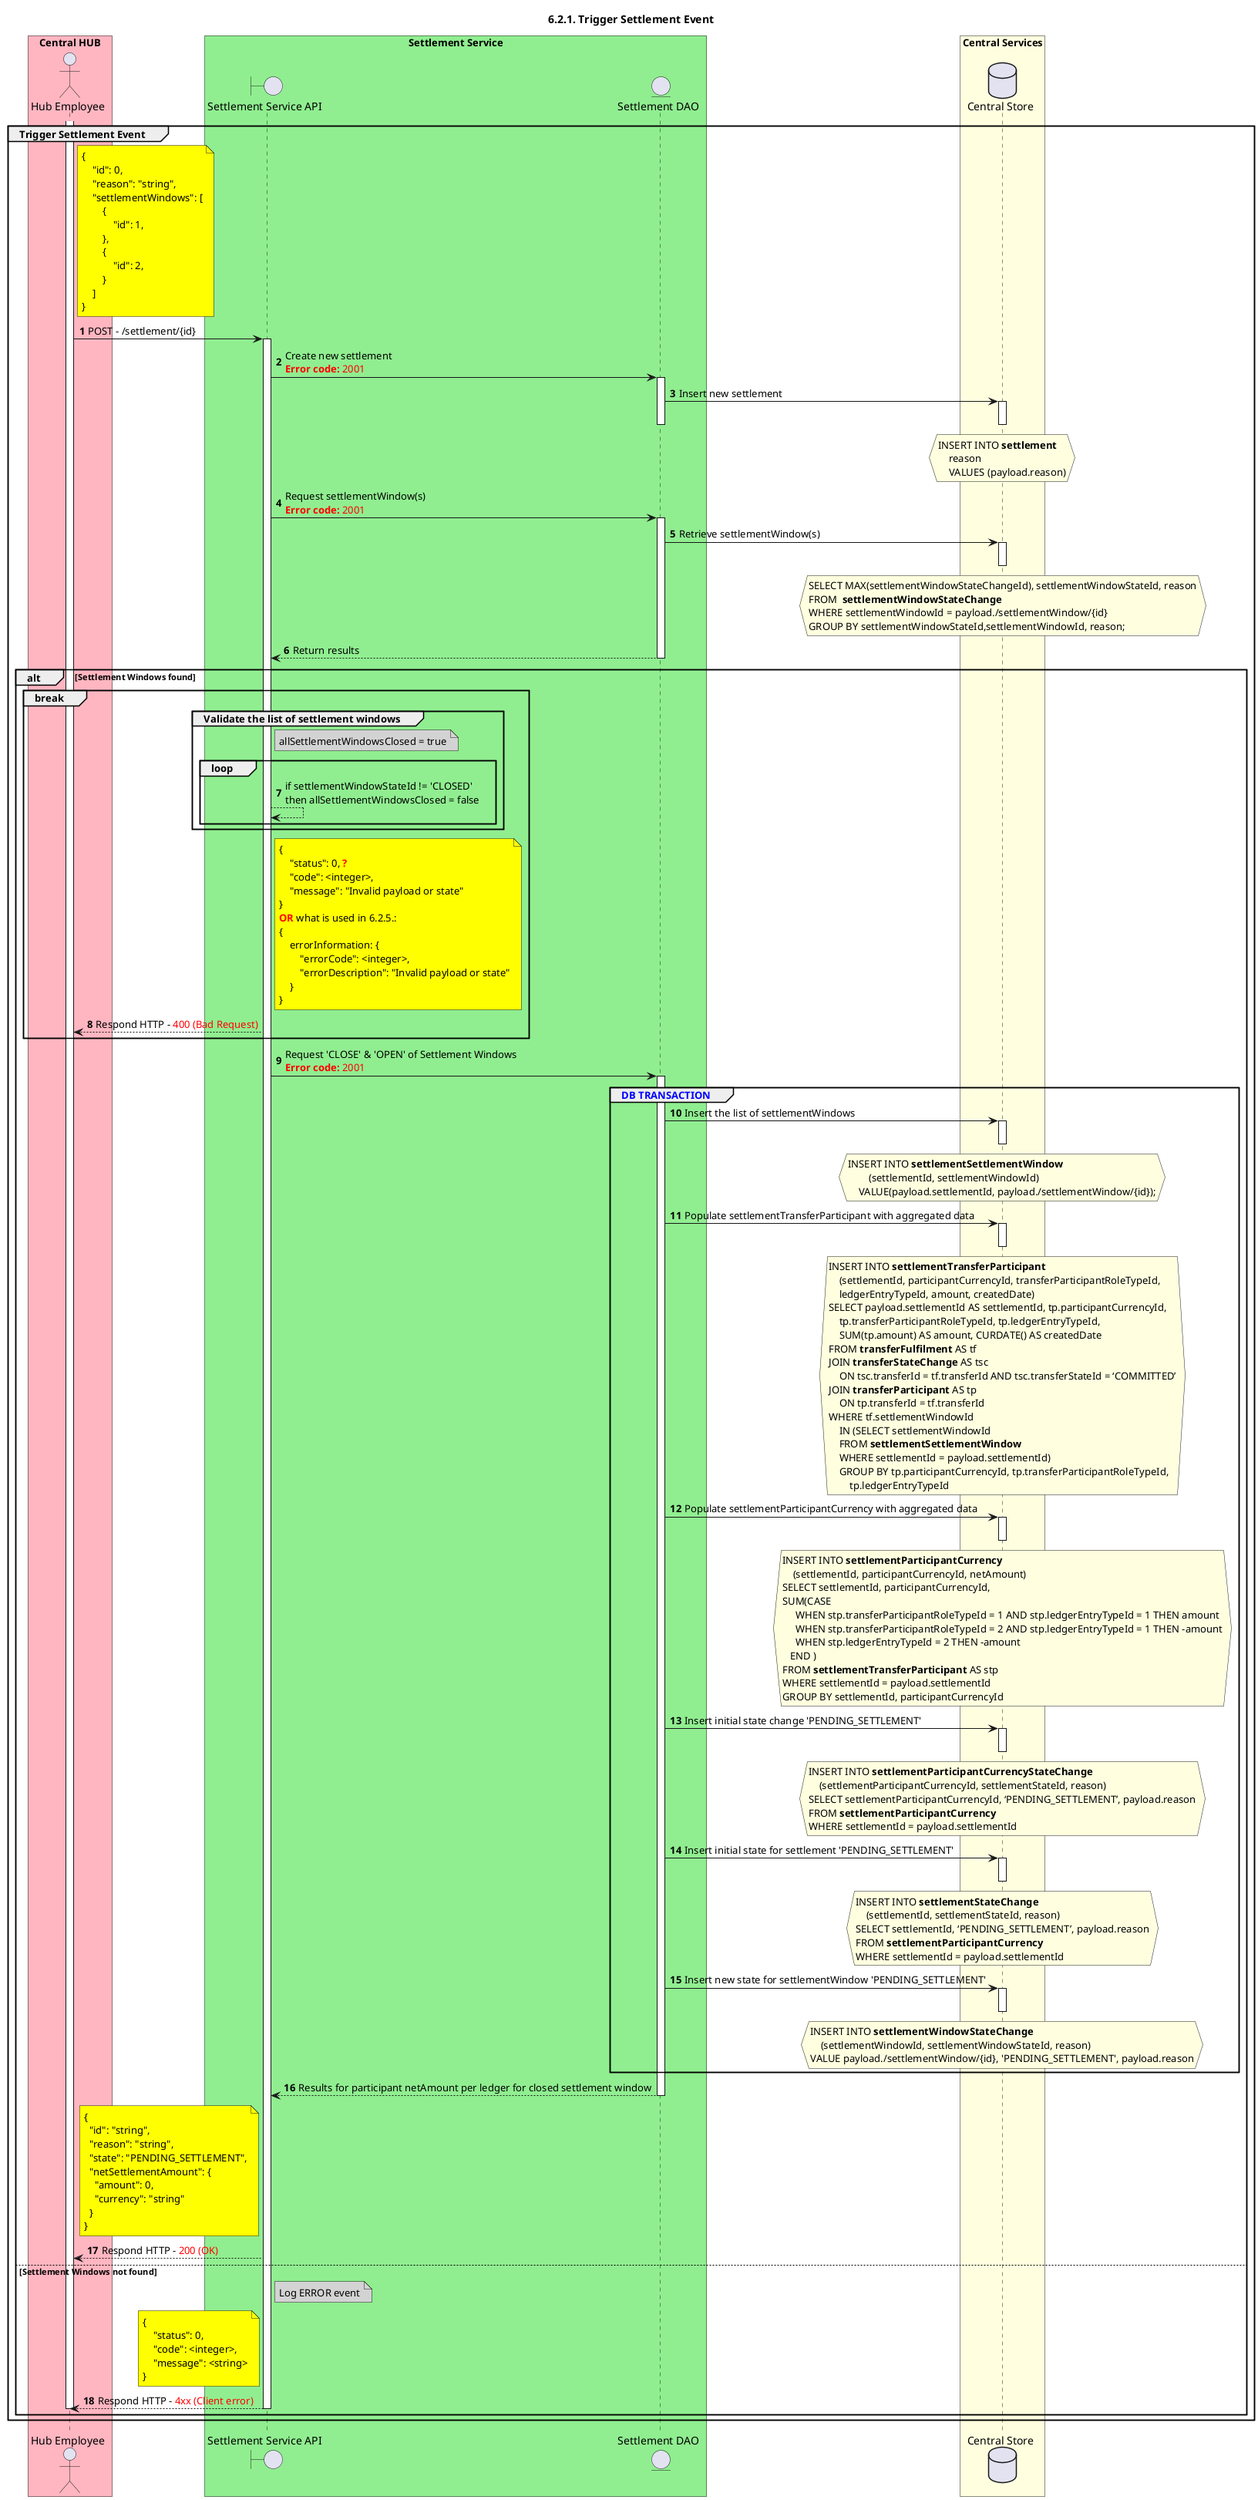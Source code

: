 @startuml
' declate title
title 6.2.1. Trigger Settlement Event
autonumber

' declare actors
actor "Hub Employee" as OPERATOR
boundary "Settlement Service API" as SSAPI
entity "Settlement DAO" as SETTLE_DAO
database "Central Store" as DB

box "Central HUB" #LightPink
    participant OPERATOR
end box

box "Settlement Service" #LightGreen
    participant SSAPI
    participant SETTLE_DAO
end box

box "Central Services" #LightYellow
    participant DB
end box

' start flow
group Trigger Settlement Event
activate OPERATOR
    note right of OPERATOR #Yellow
        {
            "id": 0,
            "reason": "string",
            "settlementWindows": [
                {
                    "id": 1,
                },
                {
                    "id": 2,
                }
            ]
        }
    end note
    OPERATOR -> SSAPI: POST - /settlement/{id}
    activate SSAPI
    SSAPI-> SETTLE_DAO: Create new settlement\n<color #FF0000><b>Error code:</b> 2001</color>
    activate SETTLE_DAO
    SETTLE_DAO -> DB: Insert new settlement
    activate DB
    deactivate SETTLE_DAO
    hnote over DB #LightYellow
        INSERT INTO **settlement**
            reason
            VALUES (payload.reason)
    end hnote
    deactivate DB

    SSAPI-> SETTLE_DAO: Request settlementWindow(s)\n<color #FF0000><b>Error code:</b> 2001</color>
    activate SETTLE_DAO
    SETTLE_DAO -> DB: Retrieve settlementWindow(s)
    activate DB
    hnote over DB #LightYellow
        SELECT MAX(settlementWindowStateChangeId), settlementWindowStateId, reason
        FROM  **settlementWindowStateChange**
        WHERE settlementWindowId = payload./settlementWindow/{id}
        GROUP BY settlementWindowStateId,settlementWindowId, reason;
    end hnote
    deactivate DB
    SSAPI <-- SETTLE_DAO: Return results
    deactivate SETTLE_DAO

    alt Settlement Windows found
        break
            group Validate the list of settlement windows
                note right of SSAPI #LightGray
                    allSettlementWindowsClosed = true
                end note
                loop
                    SSAPI --> SSAPI: if settlementWindowStateId != 'CLOSED' \nthen allSettlementWindowsClosed = false
                end loop
            end
            note right of SSAPI #yellow
                {
                    "status": 0, <color #FF0000>**?**</color>
                    "code": <integer>,
                    "message": "Invalid payload or state"
                }
                <color #FF0000>**OR**</color> what is used in 6.2.5.:
                {
                    errorInformation: {
                        "errorCode": <integer>,
                        "errorDescription": "Invalid payload or state"
                    }
                }
            end note
            OPERATOR <-- SSAPI: Respond HTTP - <color #FF0000>400 (Bad Request)</color>
        end
        SSAPI ->SETTLE_DAO: Request 'CLOSE' & 'OPEN' of Settlement Windows\n<color #FF0000><b>Error code:</b> 2001</color>
        activate SETTLE_DAO
        group <color #blue>DB TRANSACTION</color>
            SETTLE_DAO -> DB: Insert the list of settlementWindows
            activate DB
            hnote over DB #LightYellow
                INSERT INTO **settlementSettlementWindow**
                	(settlementId, settlementWindowId)
                    VALUE(payload.settlementId, payload./settlementWindow/{id});
            end hnote
            deactivate DB
            SETTLE_DAO -> DB: Populate settlementTransferParticipant with aggregated data
            activate DB
            hnote over DB #LightYellow
                INSERT INTO **settlementTransferParticipant**
                    (settlementId, participantCurrencyId, transferParticipantRoleTypeId,
                    ledgerEntryTypeId, amount, createdDate)
                SELECT payload.settlementId AS settlementId, tp.participantCurrencyId,
                    tp.transferParticipantRoleTypeId, tp.ledgerEntryTypeId,
                    SUM(tp.amount) AS amount, CURDATE() AS createdDate
                FROM **transferFulfilment** AS tf
                JOIN **transferStateChange** AS tsc
                    ON tsc.transferId = tf.transferId AND tsc.transferStateId = ‘COMMITTED’
                JOIN **transferParticipant** AS tp
                    ON tp.transferId = tf.transferId
                WHERE tf.settlementWindowId
                    IN (SELECT settlementWindowId
                    FROM **settlementSettlementWindow**
                    WHERE settlementId = payload.settlementId)
                    GROUP BY tp.participantCurrencyId, tp.transferParticipantRoleTypeId,
                        tp.ledgerEntryTypeId
            end hnote
            deactivate DB
            SETTLE_DAO -> DB: Populate settlementParticipantCurrency with aggregated data
            activate DB
            hnote over DB #LightYellow
                INSERT INTO **settlementParticipantCurrency**
                    (settlementId, participantCurrencyId, netAmount)
                SELECT settlementId, participantCurrencyId,
                SUM(CASE
                     WHEN stp.transferParticipantRoleTypeId = 1 AND stp.ledgerEntryTypeId = 1 THEN amount
                     WHEN stp.transferParticipantRoleTypeId = 2 AND stp.ledgerEntryTypeId = 1 THEN -amount
                     WHEN stp.ledgerEntryTypeId = 2 THEN -amount
                   END )
                FROM **settlementTransferParticipant** AS stp
                WHERE settlementId = payload.settlementId
                GROUP BY settlementId, participantCurrencyId
            end hnote
            deactivate DB
            SETTLE_DAO -> DB: Insert initial state change 'PENDING_SETTLEMENT'
            activate DB
            hnote over DB #LightYellow
                INSERT INTO **settlementParticipantCurrencyStateChange**
                    (settlementParticipantCurrencyId, settlementStateId, reason)
                SELECT settlementParticipantCurrencyId, ‘PENDING_SETTLEMENT’, payload.reason
                FROM **settlementParticipantCurrency**
                WHERE settlementId = payload.settlementId
            end hnote
            deactivate DB
            SETTLE_DAO -> DB: Insert initial state for settlement 'PENDING_SETTLEMENT'
            activate DB
            hnote over DB #LightYellow
                INSERT INTO **settlementStateChange**
                    (settlementId, settlementStateId, reason)
                SELECT settlementId, ‘PENDING_SETTLEMENT’, payload.reason
                FROM **settlementParticipantCurrency**
                WHERE settlementId = payload.settlementId
            end hnote
            deactivate DB
            SETTLE_DAO -> DB: Insert new state for settlementWindow 'PENDING_SETTLEMENT'
            activate DB
            hnote over DB #LightYellow
                INSERT INTO **settlementWindowStateChange**
                    (settlementWindowId, settlementWindowStateId, reason)
                VALUE payload./settlementWindow/{id}, 'PENDING_SETTLEMENT', payload.reason
            end hnote
            deactivate DB
        end
        SSAPI <-- SETTLE_DAO: Results for participant netAmount per ledger for closed settlement window
        deactivate SETTLE_DAO
        note left of SSAPI #Yellow
            {
              "id": "string",
              "reason": "string",
              "state": "PENDING_SETTLEMENT",
              "netSettlementAmount": {
                "amount": 0,
                "currency": "string"
              }
            }
        end note
        OPERATOR <-- SSAPI: Respond HTTP - <color #FF0000>200 (OK)</color>
    else Settlement Windows not found
        note right of SSAPI #lightgray
            Log ERROR event
        end note
        note left of SSAPI #yellow
            {
                "status": 0,
                "code": <integer>,
                "message": <string>
            }
        end note
        OPERATOR <-- SSAPI: Respond HTTP - <color #FF0000>4xx (Client error)</color>
        deactivate SSAPI
        deactivate OPERATOR
    end
end
@enduml
